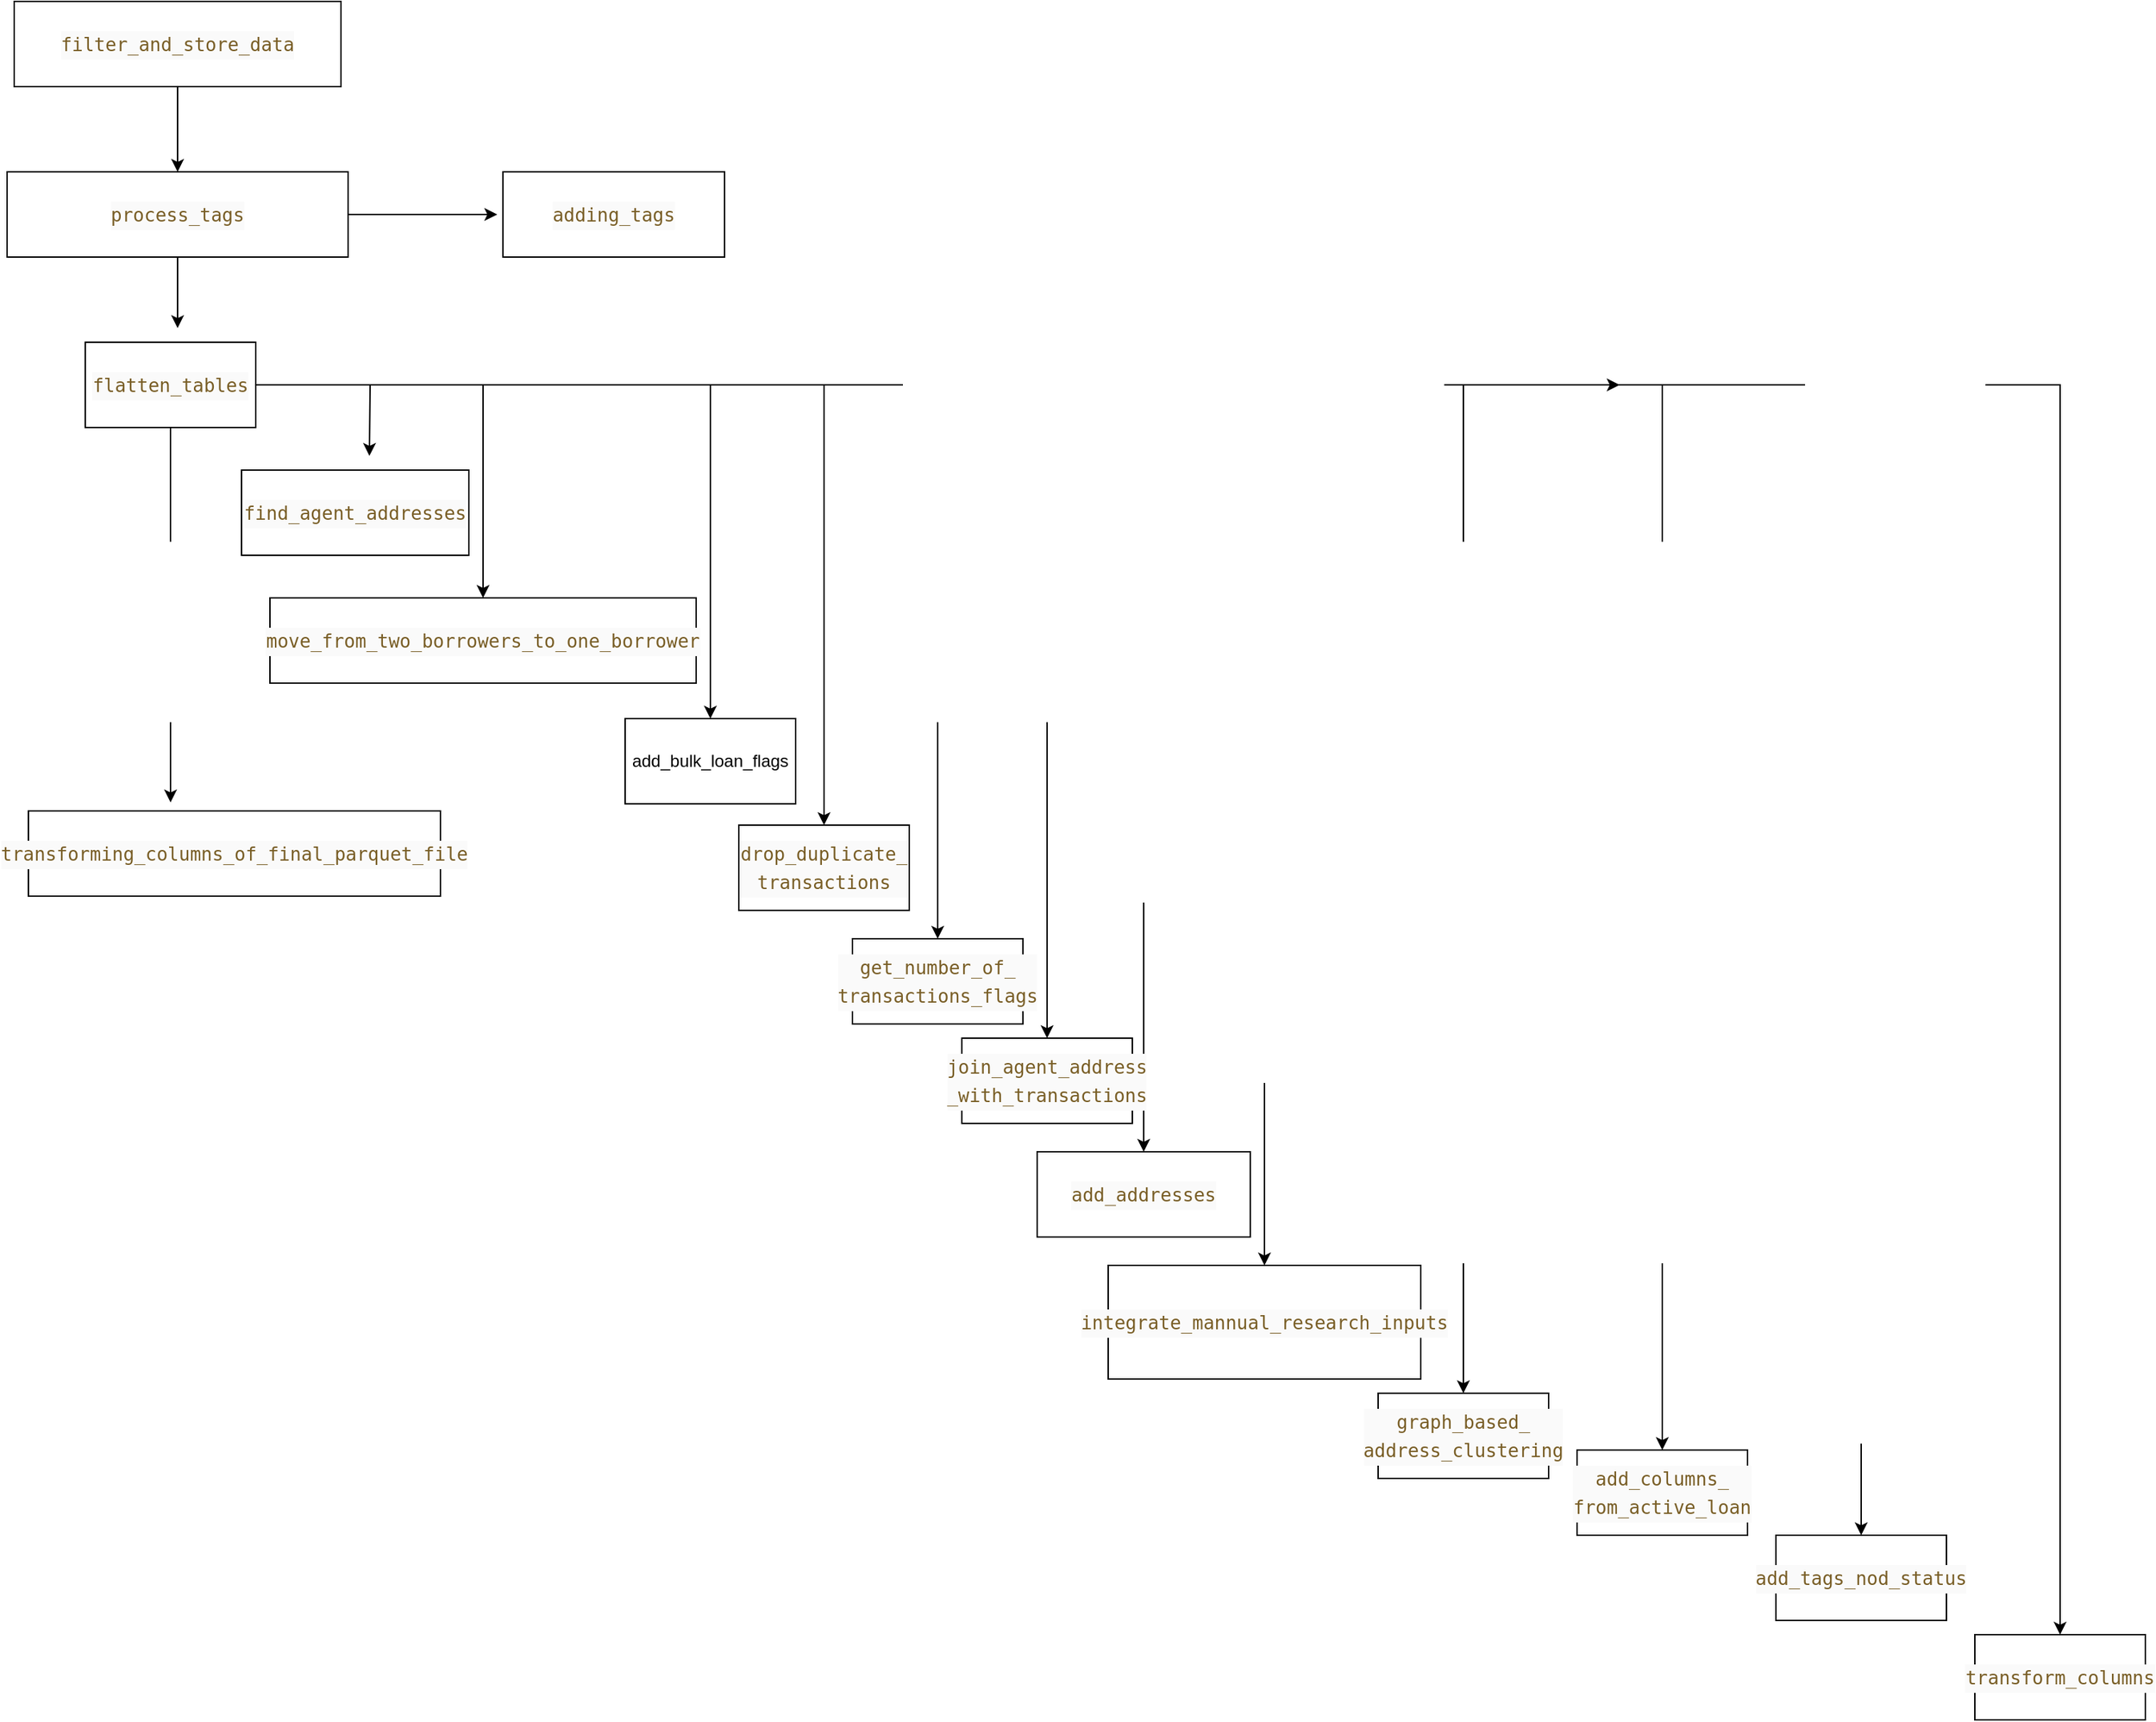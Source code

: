 <mxfile version="24.4.4" type="github">
  <diagram name="Page-1" id="N6KQSWOwtX5DQ-n1DxSg">
    <mxGraphModel dx="1434" dy="689" grid="1" gridSize="10" guides="1" tooltips="1" connect="1" arrows="1" fold="1" page="1" pageScale="1" pageWidth="827" pageHeight="1169" math="0" shadow="0">
      <root>
        <mxCell id="0" />
        <mxCell id="1" parent="0" />
        <mxCell id="wWI_pdkl9tOV192v9g_S-1" style="edgeStyle=orthogonalEdgeStyle;rounded=0;orthogonalLoop=1;jettySize=auto;html=1;" edge="1" parent="1" source="wWI_pdkl9tOV192v9g_S-3">
          <mxGeometry relative="1" as="geometry">
            <mxPoint x="410" y="230" as="targetPoint" />
          </mxGeometry>
        </mxCell>
        <mxCell id="wWI_pdkl9tOV192v9g_S-2" style="edgeStyle=orthogonalEdgeStyle;rounded=0;orthogonalLoop=1;jettySize=auto;html=1;" edge="1" parent="1" source="wWI_pdkl9tOV192v9g_S-3">
          <mxGeometry relative="1" as="geometry">
            <mxPoint x="185" y="310" as="targetPoint" />
          </mxGeometry>
        </mxCell>
        <mxCell id="wWI_pdkl9tOV192v9g_S-3" value="&lt;div style=&quot;color: rgb(59, 59, 59); background-color: rgb(250, 250, 250); font-family: Menlo, Monaco, Consolas, &amp;quot;Ubuntu Mono&amp;quot;, &amp;quot;Source Code Pro&amp;quot;, monospace, &amp;quot;Droid Sans Mono&amp;quot;, &amp;quot;monospace&amp;quot;, monospace; font-size: 13px; line-height: 20px; white-space: pre;&quot;&gt;&lt;span style=&quot;color: #795e26;&quot;&gt;process_tags&lt;/span&gt;&lt;/div&gt;" style="rounded=0;whiteSpace=wrap;html=1;" vertex="1" parent="1">
          <mxGeometry x="65" y="200" width="240" height="60" as="geometry" />
        </mxCell>
        <mxCell id="wWI_pdkl9tOV192v9g_S-4" style="edgeStyle=orthogonalEdgeStyle;rounded=0;orthogonalLoop=1;jettySize=auto;html=1;" edge="1" parent="1" source="wWI_pdkl9tOV192v9g_S-5">
          <mxGeometry relative="1" as="geometry">
            <mxPoint x="185" y="200" as="targetPoint" />
          </mxGeometry>
        </mxCell>
        <mxCell id="wWI_pdkl9tOV192v9g_S-5" value="&lt;div style=&quot;color: rgb(59, 59, 59); background-color: rgb(250, 250, 250); font-family: Menlo, Monaco, Consolas, &amp;quot;Ubuntu Mono&amp;quot;, &amp;quot;Source Code Pro&amp;quot;, monospace, &amp;quot;Droid Sans Mono&amp;quot;, &amp;quot;monospace&amp;quot;, monospace; font-size: 13px; line-height: 20px; white-space: pre;&quot;&gt;&lt;span style=&quot;color: #795e26;&quot;&gt;filter_and_store_data&lt;/span&gt;&lt;/div&gt;" style="rounded=0;whiteSpace=wrap;html=1;" vertex="1" parent="1">
          <mxGeometry x="70" y="80" width="230" height="60" as="geometry" />
        </mxCell>
        <mxCell id="wWI_pdkl9tOV192v9g_S-6" value="&lt;div style=&quot;color: rgb(59, 59, 59); background-color: rgb(250, 250, 250); font-family: Menlo, Monaco, Consolas, &amp;quot;Ubuntu Mono&amp;quot;, &amp;quot;Source Code Pro&amp;quot;, monospace, &amp;quot;Droid Sans Mono&amp;quot;, &amp;quot;monospace&amp;quot;, monospace; font-size: 13px; line-height: 20px; white-space: pre;&quot;&gt;&lt;div style=&quot;line-height: 20px;&quot;&gt;&lt;span style=&quot;color: #795e26;&quot;&gt;adding_tags&lt;/span&gt;&lt;/div&gt;&lt;/div&gt;" style="rounded=0;whiteSpace=wrap;html=1;" vertex="1" parent="1">
          <mxGeometry x="414" y="200" width="156" height="60" as="geometry" />
        </mxCell>
        <mxCell id="wWI_pdkl9tOV192v9g_S-7" style="edgeStyle=orthogonalEdgeStyle;rounded=0;orthogonalLoop=1;jettySize=auto;html=1;entryX=0.5;entryY=0;entryDx=0;entryDy=0;" edge="1" parent="1" source="wWI_pdkl9tOV192v9g_S-14" target="wWI_pdkl9tOV192v9g_S-17">
          <mxGeometry relative="1" as="geometry" />
        </mxCell>
        <mxCell id="wWI_pdkl9tOV192v9g_S-8" style="edgeStyle=orthogonalEdgeStyle;rounded=0;orthogonalLoop=1;jettySize=auto;html=1;" edge="1" parent="1" source="wWI_pdkl9tOV192v9g_S-14" target="wWI_pdkl9tOV192v9g_S-18">
          <mxGeometry relative="1" as="geometry">
            <mxPoint x="480" y="900" as="targetPoint" />
          </mxGeometry>
        </mxCell>
        <mxCell id="wWI_pdkl9tOV192v9g_S-9" style="edgeStyle=orthogonalEdgeStyle;rounded=0;orthogonalLoop=1;jettySize=auto;html=1;" edge="1" parent="1" source="wWI_pdkl9tOV192v9g_S-14" target="wWI_pdkl9tOV192v9g_S-19">
          <mxGeometry relative="1" as="geometry" />
        </mxCell>
        <mxCell id="wWI_pdkl9tOV192v9g_S-10" style="edgeStyle=orthogonalEdgeStyle;rounded=0;orthogonalLoop=1;jettySize=auto;html=1;entryX=0.5;entryY=0;entryDx=0;entryDy=0;" edge="1" parent="1" source="wWI_pdkl9tOV192v9g_S-14" target="wWI_pdkl9tOV192v9g_S-20">
          <mxGeometry relative="1" as="geometry">
            <mxPoint x="670" y="911" as="targetPoint" />
          </mxGeometry>
        </mxCell>
        <mxCell id="wWI_pdkl9tOV192v9g_S-11" style="edgeStyle=orthogonalEdgeStyle;rounded=0;orthogonalLoop=1;jettySize=auto;html=1;" edge="1" parent="1" source="wWI_pdkl9tOV192v9g_S-14" target="wWI_pdkl9tOV192v9g_S-16">
          <mxGeometry relative="1" as="geometry" />
        </mxCell>
        <mxCell id="wWI_pdkl9tOV192v9g_S-12" style="edgeStyle=orthogonalEdgeStyle;rounded=0;orthogonalLoop=1;jettySize=auto;html=1;" edge="1" parent="1" source="wWI_pdkl9tOV192v9g_S-14">
          <mxGeometry relative="1" as="geometry">
            <mxPoint x="320" y="400" as="targetPoint" />
          </mxGeometry>
        </mxCell>
        <mxCell id="wWI_pdkl9tOV192v9g_S-13" style="edgeStyle=orthogonalEdgeStyle;rounded=0;orthogonalLoop=1;jettySize=auto;html=1;entryX=0.5;entryY=0;entryDx=0;entryDy=0;" edge="1" parent="1" source="wWI_pdkl9tOV192v9g_S-14" target="wWI_pdkl9tOV192v9g_S-23">
          <mxGeometry relative="1" as="geometry" />
        </mxCell>
        <mxCell id="wWI_pdkl9tOV192v9g_S-25" style="edgeStyle=orthogonalEdgeStyle;rounded=0;orthogonalLoop=1;jettySize=auto;html=1;exitX=1;exitY=0.5;exitDx=0;exitDy=0;" edge="1" parent="1" source="wWI_pdkl9tOV192v9g_S-14" target="wWI_pdkl9tOV192v9g_S-24">
          <mxGeometry relative="1" as="geometry" />
        </mxCell>
        <mxCell id="wWI_pdkl9tOV192v9g_S-27" style="edgeStyle=orthogonalEdgeStyle;rounded=0;orthogonalLoop=1;jettySize=auto;html=1;" edge="1" parent="1" source="wWI_pdkl9tOV192v9g_S-14" target="wWI_pdkl9tOV192v9g_S-26">
          <mxGeometry relative="1" as="geometry" />
        </mxCell>
        <mxCell id="wWI_pdkl9tOV192v9g_S-29" style="edgeStyle=orthogonalEdgeStyle;rounded=0;orthogonalLoop=1;jettySize=auto;html=1;entryX=0.5;entryY=0;entryDx=0;entryDy=0;" edge="1" parent="1" source="wWI_pdkl9tOV192v9g_S-14" target="wWI_pdkl9tOV192v9g_S-28">
          <mxGeometry relative="1" as="geometry" />
        </mxCell>
        <mxCell id="wWI_pdkl9tOV192v9g_S-31" style="edgeStyle=orthogonalEdgeStyle;rounded=0;orthogonalLoop=1;jettySize=auto;html=1;" edge="1" parent="1" source="wWI_pdkl9tOV192v9g_S-14" target="wWI_pdkl9tOV192v9g_S-30">
          <mxGeometry relative="1" as="geometry" />
        </mxCell>
        <mxCell id="wWI_pdkl9tOV192v9g_S-33" style="edgeStyle=orthogonalEdgeStyle;rounded=0;orthogonalLoop=1;jettySize=auto;html=1;" edge="1" parent="1" source="wWI_pdkl9tOV192v9g_S-14">
          <mxGeometry relative="1" as="geometry">
            <mxPoint x="1200" y="350" as="targetPoint" />
          </mxGeometry>
        </mxCell>
        <mxCell id="wWI_pdkl9tOV192v9g_S-14" value="&lt;div style=&quot;color: rgb(59, 59, 59); background-color: rgb(250, 250, 250); font-family: Menlo, Monaco, Consolas, &amp;quot;Ubuntu Mono&amp;quot;, &amp;quot;Source Code Pro&amp;quot;, monospace, &amp;quot;Droid Sans Mono&amp;quot;, &amp;quot;monospace&amp;quot;, monospace; font-size: 13px; line-height: 20px; white-space: pre;&quot;&gt;&lt;span style=&quot;color: #795e26;&quot;&gt;flatten_tables&lt;/span&gt;&lt;/div&gt;" style="whiteSpace=wrap;html=1;" vertex="1" parent="1">
          <mxGeometry x="120" y="320" width="120" height="60" as="geometry" />
        </mxCell>
        <mxCell id="wWI_pdkl9tOV192v9g_S-15" value="&lt;div style=&quot;color: rgb(59, 59, 59); background-color: rgb(250, 250, 250); font-family: Menlo, Monaco, Consolas, &amp;quot;Ubuntu Mono&amp;quot;, &amp;quot;Source Code Pro&amp;quot;, monospace, &amp;quot;Droid Sans Mono&amp;quot;, &amp;quot;monospace&amp;quot;, monospace; font-size: 13px; line-height: 20px; white-space: pre;&quot;&gt;&lt;span style=&quot;color: #795e26;&quot;&gt;find_agent_addresses&lt;/span&gt;&lt;/div&gt;" style="rounded=0;whiteSpace=wrap;html=1;" vertex="1" parent="1">
          <mxGeometry x="230" y="410" width="160" height="60" as="geometry" />
        </mxCell>
        <mxCell id="wWI_pdkl9tOV192v9g_S-16" value="&lt;div style=&quot;color: rgb(59, 59, 59); background-color: rgb(250, 250, 250); font-family: Menlo, Monaco, Consolas, &amp;quot;Ubuntu Mono&amp;quot;, &amp;quot;Source Code Pro&amp;quot;, monospace, &amp;quot;Droid Sans Mono&amp;quot;, &amp;quot;monospace&amp;quot;, monospace; font-size: 13px; line-height: 20px; white-space: pre;&quot;&gt;&lt;span style=&quot;color: #795e26;&quot;&gt;move_from_two_borrowers_to_one_borrower&lt;/span&gt;&lt;/div&gt;" style="rounded=0;whiteSpace=wrap;html=1;" vertex="1" parent="1">
          <mxGeometry x="250" y="500" width="300" height="60" as="geometry" />
        </mxCell>
        <mxCell id="wWI_pdkl9tOV192v9g_S-17" value="add_bulk_loan_flags" style="rounded=0;whiteSpace=wrap;html=1;" vertex="1" parent="1">
          <mxGeometry x="500" y="585" width="120" height="60" as="geometry" />
        </mxCell>
        <mxCell id="wWI_pdkl9tOV192v9g_S-18" value="&lt;div style=&quot;color: #3b3b3b;background-color: #fafafa;font-family: &#39;Menlo&#39;, &#39;Monaco&#39;, &#39;Consolas&#39;, &#39;Ubuntu Mono&#39;, &#39;Source Code Pro&#39;, monospace, &#39;Droid Sans Mono&#39;, &#39;monospace&#39;, monospace;font-weight: normal;font-size: 13px;line-height: 20px;white-space: pre;&quot;&gt;&lt;div&gt;&lt;span style=&quot;color: #795e26;&quot;&gt;join_agent_address&lt;/span&gt;&lt;/div&gt;&lt;div&gt;&lt;span style=&quot;color: #795e26;&quot;&gt;_with_transactions&lt;/span&gt;&lt;/div&gt;&lt;/div&gt;" style="rounded=0;whiteSpace=wrap;html=1;" vertex="1" parent="1">
          <mxGeometry x="737" y="810" width="120" height="60" as="geometry" />
        </mxCell>
        <mxCell id="wWI_pdkl9tOV192v9g_S-19" value="&lt;div style=&quot;color: #3b3b3b;background-color: #fafafa;font-family: &#39;Menlo&#39;, &#39;Monaco&#39;, &#39;Consolas&#39;, &#39;Ubuntu Mono&#39;, &#39;Source Code Pro&#39;, monospace, &#39;Droid Sans Mono&#39;, &#39;monospace&#39;, monospace;font-weight: normal;font-size: 13px;line-height: 20px;white-space: pre;&quot;&gt;&lt;div&gt;&lt;span style=&quot;color: #795e26;&quot;&gt;add_addresses&lt;/span&gt;&lt;/div&gt;&lt;/div&gt;" style="rounded=0;whiteSpace=wrap;html=1;" vertex="1" parent="1">
          <mxGeometry x="790" y="890" width="150" height="60" as="geometry" />
        </mxCell>
        <mxCell id="wWI_pdkl9tOV192v9g_S-20" value="&lt;div style=&quot;color: #3b3b3b;background-color: #fafafa;font-family: &#39;Menlo&#39;, &#39;Monaco&#39;, &#39;Consolas&#39;, &#39;Ubuntu Mono&#39;, &#39;Source Code Pro&#39;, monospace, &#39;Droid Sans Mono&#39;, &#39;monospace&#39;, monospace;font-weight: normal;font-size: 13px;line-height: 20px;white-space: pre;&quot;&gt;&lt;div&gt;&lt;span style=&quot;color: #795e26;&quot;&gt;integrate_mannual_research_inputs&lt;/span&gt;&lt;/div&gt;&lt;/div&gt;" style="rounded=0;whiteSpace=wrap;html=1;" vertex="1" parent="1">
          <mxGeometry x="840" y="970" width="220" height="80" as="geometry" />
        </mxCell>
        <mxCell id="wWI_pdkl9tOV192v9g_S-21" value="&lt;div style=&quot;color: rgb(59, 59, 59); background-color: rgb(250, 250, 250); font-family: Menlo, Monaco, Consolas, &amp;quot;Ubuntu Mono&amp;quot;, &amp;quot;Source Code Pro&amp;quot;, monospace, &amp;quot;Droid Sans Mono&amp;quot;, &amp;quot;monospace&amp;quot;, monospace; font-size: 13px; line-height: 20px; white-space: pre;&quot;&gt;&lt;span style=&quot;color: #795e26;&quot;&gt;transforming_columns_of_final_parquet_file&lt;/span&gt;&lt;/div&gt;" style="rounded=0;whiteSpace=wrap;html=1;" vertex="1" parent="1">
          <mxGeometry x="80" y="650" width="290" height="60" as="geometry" />
        </mxCell>
        <mxCell id="wWI_pdkl9tOV192v9g_S-22" style="edgeStyle=orthogonalEdgeStyle;rounded=0;orthogonalLoop=1;jettySize=auto;html=1;entryX=0.345;entryY=-0.1;entryDx=0;entryDy=0;entryPerimeter=0;" edge="1" parent="1" source="wWI_pdkl9tOV192v9g_S-14" target="wWI_pdkl9tOV192v9g_S-21">
          <mxGeometry relative="1" as="geometry" />
        </mxCell>
        <mxCell id="wWI_pdkl9tOV192v9g_S-23" value="&lt;div style=&quot;color: #3b3b3b;background-color: #fafafa;font-family: &#39;Menlo&#39;, &#39;Monaco&#39;, &#39;Consolas&#39;, &#39;Ubuntu Mono&#39;, &#39;Source Code Pro&#39;, monospace, &#39;Droid Sans Mono&#39;, &#39;monospace&#39;, monospace;font-weight: normal;font-size: 13px;line-height: 20px;white-space: pre;&quot;&gt;&lt;div&gt;&lt;span style=&quot;color: #795e26;&quot;&gt;graph_based_&lt;/span&gt;&lt;/div&gt;&lt;div&gt;&lt;span style=&quot;color: #795e26;&quot;&gt;address_clustering&lt;/span&gt;&lt;/div&gt;&lt;/div&gt;" style="rounded=0;whiteSpace=wrap;html=1;" vertex="1" parent="1">
          <mxGeometry x="1030" y="1060" width="120" height="60" as="geometry" />
        </mxCell>
        <mxCell id="wWI_pdkl9tOV192v9g_S-24" value="&lt;div style=&quot;color: rgb(59, 59, 59); background-color: rgb(250, 250, 250); font-family: Menlo, Monaco, Consolas, &amp;quot;Ubuntu Mono&amp;quot;, &amp;quot;Source Code Pro&amp;quot;, monospace, &amp;quot;Droid Sans Mono&amp;quot;, &amp;quot;monospace&amp;quot;, monospace; font-size: 13px; line-height: 20px; white-space: pre;&quot;&gt;&lt;span style=&quot;color: #795e26;&quot;&gt;drop_duplicate_&lt;/span&gt;&lt;/div&gt;&lt;div style=&quot;color: rgb(59, 59, 59); background-color: rgb(250, 250, 250); font-family: Menlo, Monaco, Consolas, &amp;quot;Ubuntu Mono&amp;quot;, &amp;quot;Source Code Pro&amp;quot;, monospace, &amp;quot;Droid Sans Mono&amp;quot;, &amp;quot;monospace&amp;quot;, monospace; font-size: 13px; line-height: 20px; white-space: pre;&quot;&gt;&lt;span style=&quot;color: #795e26;&quot;&gt;transactions&lt;/span&gt;&lt;/div&gt;" style="rounded=0;whiteSpace=wrap;html=1;" vertex="1" parent="1">
          <mxGeometry x="580" y="660" width="120" height="60" as="geometry" />
        </mxCell>
        <mxCell id="wWI_pdkl9tOV192v9g_S-26" value="&lt;div style=&quot;color: rgb(59, 59, 59); background-color: rgb(250, 250, 250); font-family: Menlo, Monaco, Consolas, &amp;quot;Ubuntu Mono&amp;quot;, &amp;quot;Source Code Pro&amp;quot;, monospace, &amp;quot;Droid Sans Mono&amp;quot;, &amp;quot;monospace&amp;quot;, monospace; font-size: 13px; line-height: 20px; white-space: pre;&quot;&gt;&lt;span style=&quot;color: #795e26;&quot;&gt;get_number_of_&lt;/span&gt;&lt;/div&gt;&lt;div style=&quot;color: rgb(59, 59, 59); background-color: rgb(250, 250, 250); font-family: Menlo, Monaco, Consolas, &amp;quot;Ubuntu Mono&amp;quot;, &amp;quot;Source Code Pro&amp;quot;, monospace, &amp;quot;Droid Sans Mono&amp;quot;, &amp;quot;monospace&amp;quot;, monospace; font-size: 13px; line-height: 20px; white-space: pre;&quot;&gt;&lt;span style=&quot;color: #795e26;&quot;&gt;transactions_flags&lt;/span&gt;&lt;/div&gt;" style="rounded=0;whiteSpace=wrap;html=1;" vertex="1" parent="1">
          <mxGeometry x="660" y="740" width="120" height="60" as="geometry" />
        </mxCell>
        <mxCell id="wWI_pdkl9tOV192v9g_S-28" value="&lt;div style=&quot;color: rgb(59, 59, 59); background-color: rgb(250, 250, 250); font-family: Menlo, Monaco, Consolas, &amp;quot;Ubuntu Mono&amp;quot;, &amp;quot;Source Code Pro&amp;quot;, monospace, &amp;quot;Droid Sans Mono&amp;quot;, &amp;quot;monospace&amp;quot;, monospace; font-size: 13px; line-height: 20px; white-space: pre;&quot;&gt;&lt;span style=&quot;color: #795e26;&quot;&gt;add_columns_&lt;/span&gt;&lt;/div&gt;&lt;div style=&quot;color: rgb(59, 59, 59); background-color: rgb(250, 250, 250); font-family: Menlo, Monaco, Consolas, &amp;quot;Ubuntu Mono&amp;quot;, &amp;quot;Source Code Pro&amp;quot;, monospace, &amp;quot;Droid Sans Mono&amp;quot;, &amp;quot;monospace&amp;quot;, monospace; font-size: 13px; line-height: 20px; white-space: pre;&quot;&gt;&lt;span style=&quot;color: #795e26;&quot;&gt;from_active_loan&lt;/span&gt;&lt;/div&gt;" style="rounded=0;whiteSpace=wrap;html=1;" vertex="1" parent="1">
          <mxGeometry x="1170" y="1100" width="120" height="60" as="geometry" />
        </mxCell>
        <mxCell id="wWI_pdkl9tOV192v9g_S-30" value="&lt;div style=&quot;color: rgb(59, 59, 59); background-color: rgb(250, 250, 250); font-family: Menlo, Monaco, Consolas, &amp;quot;Ubuntu Mono&amp;quot;, &amp;quot;Source Code Pro&amp;quot;, monospace, &amp;quot;Droid Sans Mono&amp;quot;, &amp;quot;monospace&amp;quot;, monospace; font-size: 13px; line-height: 20px; white-space: pre;&quot;&gt;&lt;span style=&quot;color: #795e26;&quot;&gt;add_tags_nod_status&lt;/span&gt;&lt;/div&gt;" style="rounded=0;whiteSpace=wrap;html=1;" vertex="1" parent="1">
          <mxGeometry x="1310" y="1160" width="120" height="60" as="geometry" />
        </mxCell>
        <mxCell id="wWI_pdkl9tOV192v9g_S-32" value="&lt;div style=&quot;color: #3b3b3b;background-color: #fafafa;font-family: &#39;Menlo&#39;, &#39;Monaco&#39;, &#39;Consolas&#39;, &#39;Ubuntu Mono&#39;, &#39;Source Code Pro&#39;, monospace, &#39;Droid Sans Mono&#39;, &#39;monospace&#39;, monospace;font-weight: normal;font-size: 13px;line-height: 20px;white-space: pre;&quot;&gt;&lt;div&gt;&lt;span style=&quot;color: #795e26;&quot;&gt;transform_columns&lt;/span&gt;&lt;/div&gt;&lt;/div&gt;" style="rounded=0;whiteSpace=wrap;html=1;" vertex="1" parent="1">
          <mxGeometry x="1450" y="1230" width="120" height="60" as="geometry" />
        </mxCell>
        <mxCell id="wWI_pdkl9tOV192v9g_S-34" style="edgeStyle=orthogonalEdgeStyle;rounded=0;orthogonalLoop=1;jettySize=auto;html=1;entryX=0.5;entryY=0;entryDx=0;entryDy=0;" edge="1" parent="1" source="wWI_pdkl9tOV192v9g_S-14" target="wWI_pdkl9tOV192v9g_S-32">
          <mxGeometry relative="1" as="geometry" />
        </mxCell>
      </root>
    </mxGraphModel>
  </diagram>
</mxfile>
